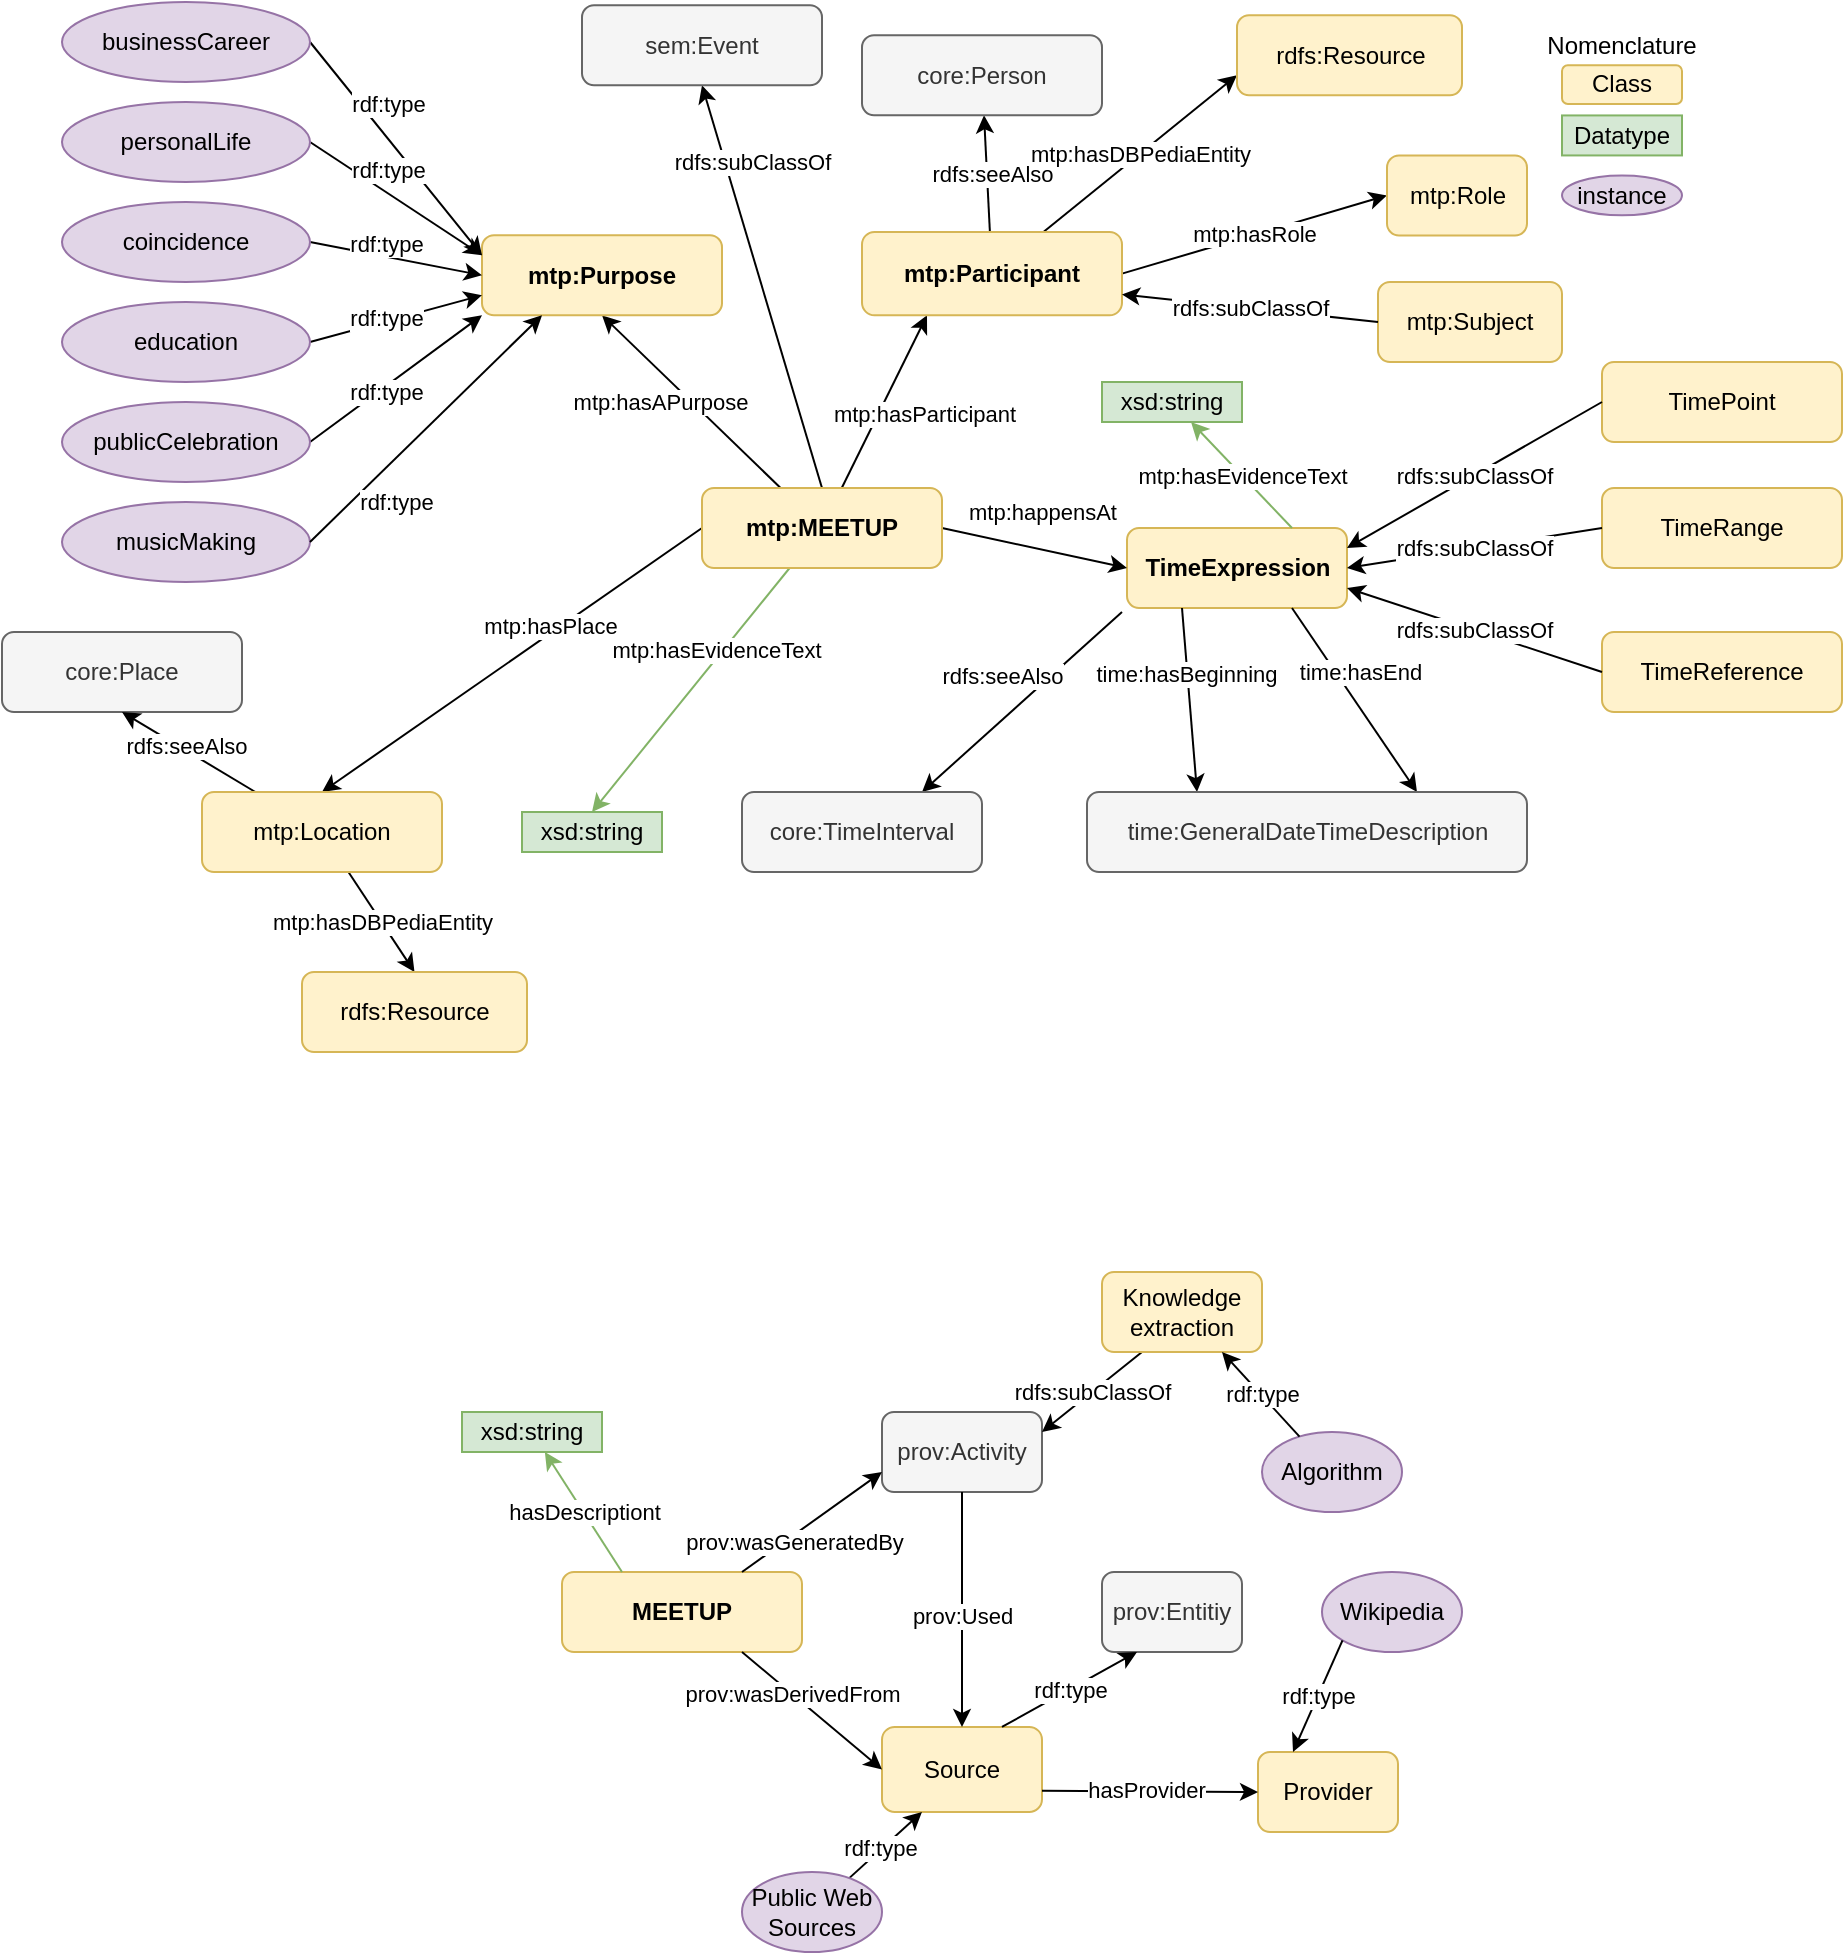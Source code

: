 <mxfile version="17.2.1" type="device" pages="3"><diagram name="V0.3" id="JeSB2Bdn0HDj4rO1LDRB"><mxGraphModel dx="1773" dy="2957" grid="1" gridSize="10" guides="1" tooltips="1" connect="1" arrows="1" fold="1" page="1" pageScale="1" pageWidth="827" pageHeight="1169" math="0" shadow="0"><root><mxCell id="0"/><mxCell id="1" parent="0"/><mxCell id="2" value="Class" style="rounded=1;whiteSpace=wrap;html=1;fillColor=#fff2cc;strokeColor=#d6b656;" parent="1" vertex="1"><mxGeometry x="660" y="-1673.36" width="60" height="19.33" as="geometry"/></mxCell><mxCell id="3" value="Datatype" style="rounded=0;whiteSpace=wrap;html=1;fillColor=#d5e8d4;strokeColor=#82b366;" parent="1" vertex="1"><mxGeometry x="660" y="-1648.28" width="60" height="20" as="geometry"/></mxCell><mxCell id="4" value="instance" style="ellipse;whiteSpace=wrap;html=1;fillColor=#e1d5e7;strokeColor=#9673a6;" parent="1" vertex="1"><mxGeometry x="660" y="-1618.28" width="60" height="19.92" as="geometry"/></mxCell><mxCell id="MVmFsnz7Kmgioz7mljLV-81" style="rounded=0;orthogonalLoop=1;jettySize=auto;html=1;entryX=0.75;entryY=0;entryDx=0;entryDy=0;" parent="1" target="MVmFsnz7Kmgioz7mljLV-80" edge="1"><mxGeometry relative="1" as="geometry"><mxPoint x="440" y="-1400" as="sourcePoint"/></mxGeometry></mxCell><mxCell id="MVmFsnz7Kmgioz7mljLV-82" value="rdfs:seeAlso" style="edgeLabel;html=1;align=center;verticalAlign=middle;resizable=0;points=[];" parent="MVmFsnz7Kmgioz7mljLV-81" vertex="1" connectable="0"><mxGeometry x="0.069" y="-1" relative="1" as="geometry"><mxPoint x="-6" y="-16" as="offset"/></mxGeometry></mxCell><mxCell id="5" value="TimeExpression" style="rounded=1;whiteSpace=wrap;html=1;fillColor=#fff2cc;strokeColor=#d6b656;fontStyle=1" parent="1" vertex="1"><mxGeometry x="442.5" y="-1442" width="110" height="40" as="geometry"/></mxCell><mxCell id="6" value="TimePoint" style="rounded=1;whiteSpace=wrap;html=1;fillColor=#fff2cc;strokeColor=#d6b656;fontStyle=0;" parent="1" vertex="1"><mxGeometry x="680" y="-1525" width="120" height="40" as="geometry"/></mxCell><mxCell id="7" value="TimeRange" style="rounded=1;whiteSpace=wrap;html=1;fillColor=#fff2cc;strokeColor=#d6b656;fontStyle=0;" parent="1" vertex="1"><mxGeometry x="680" y="-1462.0" width="120" height="40" as="geometry"/></mxCell><mxCell id="8" value="TimeReference" style="rounded=1;whiteSpace=wrap;html=1;fillColor=#fff2cc;strokeColor=#d6b656;fontStyle=0;" parent="1" vertex="1"><mxGeometry x="680" y="-1390" width="120" height="40" as="geometry"/></mxCell><mxCell id="9" value="rdfs:subClassOf" style="endArrow=classic;html=1;rounded=0;entryX=1;entryY=0.25;entryDx=0;entryDy=0;exitX=0;exitY=0.5;exitDx=0;exitDy=0;" parent="1" source="6" target="5" edge="1"><mxGeometry width="50" height="50" relative="1" as="geometry"><mxPoint x="690" y="-1490" as="sourcePoint"/><mxPoint x="554" y="-1326.21" as="targetPoint"/></mxGeometry></mxCell><mxCell id="10" value="rdfs:subClassOf" style="endArrow=classic;html=1;rounded=0;exitX=0;exitY=0.5;exitDx=0;exitDy=0;entryX=1;entryY=0.75;entryDx=0;entryDy=0;" parent="1" source="8" target="5" edge="1"><mxGeometry width="50" height="50" relative="1" as="geometry"><mxPoint x="604.13" y="-1275.43" as="sourcePoint"/><mxPoint x="526.5" y="-1426.29" as="targetPoint"/></mxGeometry></mxCell><mxCell id="11" value="rdfs:subClassOf" style="endArrow=classic;html=1;rounded=0;entryX=1;entryY=0.5;entryDx=0;entryDy=0;exitX=0;exitY=0.5;exitDx=0;exitDy=0;" parent="1" source="7" target="5" edge="1"><mxGeometry width="50" height="50" relative="1" as="geometry"><mxPoint x="476.5" y="-1358.79" as="sourcePoint"/><mxPoint x="526.5" y="-1436.29" as="targetPoint"/></mxGeometry></mxCell><mxCell id="12" value="Nomenclature" style="text;html=1;strokeColor=none;fillColor=none;align=center;verticalAlign=middle;whiteSpace=wrap;rounded=0;" parent="1" vertex="1"><mxGeometry x="660" y="-1698.36" width="60" height="30" as="geometry"/></mxCell><mxCell id="13" style="edgeStyle=none;rounded=0;orthogonalLoop=1;jettySize=auto;html=1;entryX=0.5;entryY=0;entryDx=0;entryDy=0;exitX=0;exitY=0.5;exitDx=0;exitDy=0;" parent="1" source="21" target="MVmFsnz7Kmgioz7mljLV-87" edge="1"><mxGeometry relative="1" as="geometry"/></mxCell><mxCell id="14" value="mtp:hasPlace" style="edgeLabel;html=1;align=center;verticalAlign=middle;resizable=0;points=[];" parent="13" vertex="1" connectable="0"><mxGeometry x="-0.38" y="-1" relative="1" as="geometry"><mxPoint x="-17" y="9" as="offset"/></mxGeometry></mxCell><mxCell id="15" value="mtp:hasParticipant" style="edgeStyle=none;rounded=0;orthogonalLoop=1;jettySize=auto;html=1;entryX=0.25;entryY=1;entryDx=0;entryDy=0;" parent="1" source="21" target="26" edge="1"><mxGeometry x="0.083" y="-21" relative="1" as="geometry"><mxPoint x="240" y="-1470" as="sourcePoint"/><mxPoint x="-1" as="offset"/></mxGeometry></mxCell><mxCell id="16" style="edgeStyle=none;rounded=0;orthogonalLoop=1;jettySize=auto;html=1;entryX=0.5;entryY=1;entryDx=0;entryDy=0;" parent="1" source="21" target="22" edge="1"><mxGeometry relative="1" as="geometry"/></mxCell><mxCell id="17" value="mtp:hasAPurpose" style="edgeLabel;html=1;align=center;verticalAlign=middle;resizable=0;points=[];" parent="16" vertex="1" connectable="0"><mxGeometry x="0.261" y="3" relative="1" as="geometry"><mxPoint x="-2" y="9" as="offset"/></mxGeometry></mxCell><mxCell id="18" value="mtp:happensAt" style="edgeStyle=none;rounded=0;orthogonalLoop=1;jettySize=auto;html=1;entryX=0;entryY=0.5;entryDx=0;entryDy=0;exitX=1;exitY=0.5;exitDx=0;exitDy=0;" parent="1" source="21" target="5" edge="1"><mxGeometry x="-0.003" y="18" relative="1" as="geometry"><mxPoint as="offset"/><mxPoint x="350" y="-1462" as="sourcePoint"/></mxGeometry></mxCell><mxCell id="19" style="rounded=0;orthogonalLoop=1;jettySize=auto;html=1;entryX=0.5;entryY=1;entryDx=0;entryDy=0;exitX=0.5;exitY=0;exitDx=0;exitDy=0;" parent="1" source="21" target="42" edge="1"><mxGeometry relative="1" as="geometry"/></mxCell><mxCell id="20" value="rdfs:subClassOf" style="edgeLabel;html=1;align=center;verticalAlign=middle;resizable=0;points=[];" parent="19" vertex="1" connectable="0"><mxGeometry x="0.505" relative="1" as="geometry"><mxPoint x="10" y="-12" as="offset"/></mxGeometry></mxCell><mxCell id="MVmFsnz7Kmgioz7mljLV-84" style="edgeStyle=none;rounded=0;orthogonalLoop=1;jettySize=auto;html=1;entryX=0.5;entryY=0;entryDx=0;entryDy=0;fillColor=#d5e8d4;strokeColor=#82b366;" parent="1" source="21" target="MVmFsnz7Kmgioz7mljLV-83" edge="1"><mxGeometry relative="1" as="geometry"/></mxCell><mxCell id="MVmFsnz7Kmgioz7mljLV-86" value="mtp:hasEvidenceText" style="edgeLabel;html=1;align=center;verticalAlign=middle;resizable=0;points=[];" parent="MVmFsnz7Kmgioz7mljLV-84" vertex="1" connectable="0"><mxGeometry x="-0.44" y="4" relative="1" as="geometry"><mxPoint x="-12" y="4" as="offset"/></mxGeometry></mxCell><mxCell id="21" value="mtp:MEETUP" style="rounded=1;whiteSpace=wrap;html=1;fillColor=#fff2cc;strokeColor=#d6b656;fontStyle=1" parent="1" vertex="1"><mxGeometry x="230" y="-1462" width="120" height="40" as="geometry"/></mxCell><mxCell id="22" value="mtp:Purpose" style="rounded=1;whiteSpace=wrap;html=1;fillColor=#fff2cc;strokeColor=#d6b656;fontStyle=1" parent="1" vertex="1"><mxGeometry x="120" y="-1588.36" width="120" height="40" as="geometry"/></mxCell><mxCell id="23" value="mtp:hasRole" style="edgeStyle=none;rounded=0;orthogonalLoop=1;jettySize=auto;html=1;exitX=1;exitY=0.5;exitDx=0;exitDy=0;entryX=0;entryY=0.5;entryDx=0;entryDy=0;" parent="1" source="26" target="28" edge="1"><mxGeometry relative="1" as="geometry"/></mxCell><mxCell id="24" style="rounded=0;orthogonalLoop=1;jettySize=auto;html=1;" parent="1" source="26" target="41" edge="1"><mxGeometry relative="1" as="geometry"/></mxCell><mxCell id="25" value="rdfs:seeAlso" style="edgeLabel;html=1;align=center;verticalAlign=middle;resizable=0;points=[];" parent="24" vertex="1" connectable="0"><mxGeometry x="0.32" relative="1" as="geometry"><mxPoint x="3" y="9" as="offset"/></mxGeometry></mxCell><mxCell id="MVmFsnz7Kmgioz7mljLV-92" value="mtp:hasDBPediaEntity" style="edgeStyle=none;rounded=0;orthogonalLoop=1;jettySize=auto;html=1;entryX=0;entryY=0.75;entryDx=0;entryDy=0;" parent="1" source="26" target="MVmFsnz7Kmgioz7mljLV-91" edge="1"><mxGeometry relative="1" as="geometry"/></mxCell><mxCell id="26" value="mtp:Participant" style="rounded=1;whiteSpace=wrap;html=1;fillColor=#fff2cc;strokeColor=#d6b656;fontStyle=1;" parent="1" vertex="1"><mxGeometry x="310" y="-1590" width="130" height="41.64" as="geometry"/></mxCell><mxCell id="27" value="core:Place" style="rounded=1;whiteSpace=wrap;html=1;fillColor=#f5f5f5;strokeColor=#666666;fontStyle=0;fontColor=#333333;" parent="1" vertex="1"><mxGeometry x="-120" y="-1390" width="120" height="40" as="geometry"/></mxCell><mxCell id="28" value="mtp:Role" style="rounded=1;whiteSpace=wrap;html=1;fillColor=#fff2cc;strokeColor=#d6b656;" parent="1" vertex="1"><mxGeometry x="572.5" y="-1628.28" width="70" height="40" as="geometry"/></mxCell><mxCell id="29" value="mtp:Subject" style="rounded=1;whiteSpace=wrap;html=1;fillColor=#fff2cc;strokeColor=#d6b656;fontStyle=0;" parent="1" vertex="1"><mxGeometry x="568" y="-1565.0" width="92" height="40" as="geometry"/></mxCell><mxCell id="30" value="rdfs:subClassOf" style="endArrow=classic;html=1;rounded=0;entryX=1;entryY=0.75;entryDx=0;entryDy=0;exitX=0;exitY=0.5;exitDx=0;exitDy=0;" parent="1" source="29" target="26" edge="1"><mxGeometry width="50" height="50" relative="1" as="geometry"><mxPoint x="264" y="-1533.72" as="sourcePoint"/><mxPoint x="390" y="-1548.36" as="targetPoint"/></mxGeometry></mxCell><mxCell id="31" value="" style="endArrow=classic;html=1;rounded=0;exitX=1;exitY=0.5;exitDx=0;exitDy=0;entryX=0;entryY=0.25;entryDx=0;entryDy=0;" parent="1" source="43" target="22" edge="1"><mxGeometry width="50" height="50" relative="1" as="geometry"><mxPoint y="-1651.36" as="sourcePoint"/><mxPoint x="130" y="-1545.15" as="targetPoint"/></mxGeometry></mxCell><mxCell id="32" value="rdf:type" style="edgeLabel;html=1;align=center;verticalAlign=middle;resizable=0;points=[];" parent="31" vertex="1" connectable="0"><mxGeometry x="-0.344" y="1" relative="1" as="geometry"><mxPoint x="10" y="-4" as="offset"/></mxGeometry></mxCell><mxCell id="33" value="" style="endArrow=classic;html=1;rounded=0;exitX=1;exitY=0.5;exitDx=0;exitDy=0;entryX=0;entryY=0.25;entryDx=0;entryDy=0;" parent="1" source="44" target="22" edge="1"><mxGeometry width="50" height="50" relative="1" as="geometry"><mxPoint y="-1598.36" as="sourcePoint"/><mxPoint x="150" y="-1568.36" as="targetPoint"/></mxGeometry></mxCell><mxCell id="34" value="rdf:type" style="edgeLabel;html=1;align=center;verticalAlign=middle;resizable=0;points=[];" parent="33" vertex="1" connectable="0"><mxGeometry x="-0.344" y="1" relative="1" as="geometry"><mxPoint x="10" y="-4" as="offset"/></mxGeometry></mxCell><mxCell id="35" value="" style="endArrow=classic;html=1;rounded=0;exitX=1;exitY=0.5;exitDx=0;exitDy=0;entryX=0;entryY=0.5;entryDx=0;entryDy=0;" parent="1" source="45" target="22" edge="1"><mxGeometry width="50" height="50" relative="1" as="geometry"><mxPoint y="-1548.36" as="sourcePoint"/><mxPoint x="150" y="-1570" as="targetPoint"/></mxGeometry></mxCell><mxCell id="36" value="rdf:type" style="edgeLabel;html=1;align=center;verticalAlign=middle;resizable=0;points=[];" parent="35" vertex="1" connectable="0"><mxGeometry x="-0.344" y="1" relative="1" as="geometry"><mxPoint x="10" y="-4" as="offset"/></mxGeometry></mxCell><mxCell id="37" value="" style="endArrow=classic;html=1;rounded=0;exitX=1;exitY=0.5;exitDx=0;exitDy=0;entryX=0;entryY=0.75;entryDx=0;entryDy=0;" parent="1" source="46" target="22" edge="1"><mxGeometry width="50" height="50" relative="1" as="geometry"><mxPoint y="-1498.36" as="sourcePoint"/><mxPoint x="160" y="-1478.36" as="targetPoint"/></mxGeometry></mxCell><mxCell id="38" value="rdf:type" style="edgeLabel;html=1;align=center;verticalAlign=middle;resizable=0;points=[];" parent="37" vertex="1" connectable="0"><mxGeometry x="-0.344" y="1" relative="1" as="geometry"><mxPoint x="10" y="-4" as="offset"/></mxGeometry></mxCell><mxCell id="39" value="" style="endArrow=classic;html=1;rounded=0;exitX=1;exitY=0.5;exitDx=0;exitDy=0;entryX=0;entryY=1;entryDx=0;entryDy=0;" parent="1" source="47" target="22" edge="1"><mxGeometry width="50" height="50" relative="1" as="geometry"><mxPoint y="-1448.36" as="sourcePoint"/><mxPoint x="260" y="-1468.36" as="targetPoint"/></mxGeometry></mxCell><mxCell id="40" value="rdf:type" style="edgeLabel;html=1;align=center;verticalAlign=middle;resizable=0;points=[];" parent="39" vertex="1" connectable="0"><mxGeometry x="-0.344" y="1" relative="1" as="geometry"><mxPoint x="10" y="-4" as="offset"/></mxGeometry></mxCell><mxCell id="41" value="core:Person" style="rounded=1;whiteSpace=wrap;html=1;fillColor=#f5f5f5;strokeColor=#666666;fontColor=#333333;" parent="1" vertex="1"><mxGeometry x="310" y="-1688.36" width="120" height="40" as="geometry"/></mxCell><mxCell id="42" value="sem:Event" style="rounded=1;whiteSpace=wrap;html=1;fillColor=#f5f5f5;strokeColor=#666666;fontColor=#333333;" parent="1" vertex="1"><mxGeometry x="170" y="-1703.36" width="120" height="40" as="geometry"/></mxCell><mxCell id="43" value="businessCareer" style="ellipse;whiteSpace=wrap;html=1;fillColor=#e1d5e7;strokeColor=#9673a6;" parent="1" vertex="1"><mxGeometry x="-90" y="-1705" width="124" height="40" as="geometry"/></mxCell><mxCell id="44" value="personalLife" style="ellipse;whiteSpace=wrap;html=1;fillColor=#e1d5e7;strokeColor=#9673a6;" parent="1" vertex="1"><mxGeometry x="-90" y="-1655" width="124" height="40" as="geometry"/></mxCell><mxCell id="45" value="coincidence" style="ellipse;whiteSpace=wrap;html=1;fillColor=#e1d5e7;strokeColor=#9673a6;" parent="1" vertex="1"><mxGeometry x="-90" y="-1605" width="124" height="40" as="geometry"/></mxCell><mxCell id="46" value="education" style="ellipse;whiteSpace=wrap;html=1;fillColor=#e1d5e7;strokeColor=#9673a6;" parent="1" vertex="1"><mxGeometry x="-90" y="-1555" width="124" height="40" as="geometry"/></mxCell><mxCell id="47" value="publicCelebration" style="ellipse;whiteSpace=wrap;html=1;fillColor=#e1d5e7;strokeColor=#9673a6;" parent="1" vertex="1"><mxGeometry x="-90" y="-1505" width="124" height="40" as="geometry"/></mxCell><mxCell id="48" value="musicMaking" style="ellipse;whiteSpace=wrap;html=1;fillColor=#e1d5e7;strokeColor=#9673a6;" parent="1" vertex="1"><mxGeometry x="-90" y="-1455" width="124" height="40" as="geometry"/></mxCell><mxCell id="49" value="" style="endArrow=classic;html=1;rounded=0;exitX=1;exitY=0.5;exitDx=0;exitDy=0;entryX=0.25;entryY=1;entryDx=0;entryDy=0;" parent="1" source="48" target="22" edge="1"><mxGeometry width="50" height="50" relative="1" as="geometry"><mxPoint x="-16" y="-1418.36" as="sourcePoint"/><mxPoint x="160" y="-1548.36" as="targetPoint"/></mxGeometry></mxCell><mxCell id="50" value="rdf:type" style="edgeLabel;html=1;align=center;verticalAlign=middle;resizable=0;points=[];" parent="49" vertex="1" connectable="0"><mxGeometry x="-0.344" y="1" relative="1" as="geometry"><mxPoint x="6" y="18" as="offset"/></mxGeometry></mxCell><mxCell id="51" value="mtp:hasEvidenceText" style="endArrow=classic;html=1;rounded=0;exitX=0.75;exitY=0;exitDx=0;exitDy=0;fillColor=#d5e8d4;strokeColor=#82b366;" parent="1" source="5" target="52" edge="1"><mxGeometry width="50" height="50" relative="1" as="geometry"><mxPoint x="648.5" y="-1417.14" as="sourcePoint"/><mxPoint x="425.5" y="-1333.09" as="targetPoint"/></mxGeometry></mxCell><mxCell id="52" value="xsd:string" style="rounded=0;whiteSpace=wrap;html=1;fillColor=#d5e8d4;strokeColor=#82b366;" parent="1" vertex="1"><mxGeometry x="430" y="-1515.0" width="70" height="20" as="geometry"/></mxCell><mxCell id="53" value="time:hasBeginning" style="edgeStyle=none;rounded=0;orthogonalLoop=1;jettySize=auto;html=1;exitX=0.25;exitY=1;exitDx=0;exitDy=0;entryX=0.25;entryY=0;entryDx=0;entryDy=0;" parent="1" source="5" target="55" edge="1"><mxGeometry x="-0.283" y="-1" relative="1" as="geometry"><mxPoint as="offset"/><mxPoint x="647.602" y="-1335.43" as="sourcePoint"/><mxPoint x="602.5" y="-1325.43" as="targetPoint"/></mxGeometry></mxCell><mxCell id="54" value="time:hasEnd" style="edgeStyle=none;rounded=0;orthogonalLoop=1;jettySize=auto;html=1;exitX=0.75;exitY=1;exitDx=0;exitDy=0;entryX=0.75;entryY=0;entryDx=0;entryDy=0;" parent="1" source="5" target="55" edge="1"><mxGeometry x="-0.17" y="10" relative="1" as="geometry"><mxPoint as="offset"/><mxPoint x="692.5" y="-1372.14" as="sourcePoint"/><mxPoint x="752.5" y="-1325.43" as="targetPoint"/></mxGeometry></mxCell><mxCell id="55" value="time:GeneralDateTimeDescription" style="rounded=1;whiteSpace=wrap;html=1;fillColor=#f5f5f5;strokeColor=#666666;fontColor=#333333;" parent="1" vertex="1"><mxGeometry x="422.5" y="-1310" width="220" height="40" as="geometry"/></mxCell><mxCell id="56" value="MEETUP" style="rounded=1;whiteSpace=wrap;html=1;fillColor=#fff2cc;strokeColor=#d6b656;fontStyle=1" parent="1" vertex="1"><mxGeometry x="160" y="-920" width="120" height="40" as="geometry"/></mxCell><mxCell id="57" value="prov:Activity" style="rounded=1;whiteSpace=wrap;html=1;fillColor=#f5f5f5;strokeColor=#666666;fontColor=#333333;" parent="1" vertex="1"><mxGeometry x="320" y="-1000" width="80" height="40" as="geometry"/></mxCell><mxCell id="58" value="" style="endArrow=classic;html=1;rounded=0;exitX=0.75;exitY=0;exitDx=0;exitDy=0;entryX=0;entryY=0.75;entryDx=0;entryDy=0;" parent="1" source="56" target="57" edge="1"><mxGeometry width="50" height="50" relative="1" as="geometry"><mxPoint x="292" y="-920.0" as="sourcePoint"/><mxPoint x="330" y="-750.08" as="targetPoint"/></mxGeometry></mxCell><mxCell id="59" value="prov:wasGeneratedBy" style="edgeLabel;html=1;align=center;verticalAlign=middle;resizable=0;points=[];" parent="58" vertex="1" connectable="0"><mxGeometry x="-0.113" y="-5" relative="1" as="geometry"><mxPoint x="-8" y="3" as="offset"/></mxGeometry></mxCell><mxCell id="60" value="Source" style="rounded=1;whiteSpace=wrap;html=1;fillColor=#fff2cc;strokeColor=#d6b656;" parent="1" vertex="1"><mxGeometry x="320" y="-842.54" width="80" height="42.54" as="geometry"/></mxCell><mxCell id="61" value="prov:Entitiy" style="rounded=1;whiteSpace=wrap;html=1;fillColor=#f5f5f5;fontColor=#333333;strokeColor=#666666;" parent="1" vertex="1"><mxGeometry x="430" y="-920" width="70" height="40" as="geometry"/></mxCell><mxCell id="62" value="prov:wasDerivedFrom" style="endArrow=classic;html=1;rounded=0;exitX=0.75;exitY=1;exitDx=0;exitDy=0;entryX=0;entryY=0.5;entryDx=0;entryDy=0;" parent="1" source="56" target="60" edge="1"><mxGeometry x="-0.297" width="50" height="50" relative="1" as="geometry"><mxPoint x="265" y="-880.0" as="sourcePoint"/><mxPoint x="460" y="-650.08" as="targetPoint"/><mxPoint as="offset"/></mxGeometry></mxCell><mxCell id="63" value="rdf:type" style="endArrow=classic;html=1;rounded=0;exitX=0.75;exitY=0;exitDx=0;exitDy=0;entryX=0.25;entryY=1;entryDx=0;entryDy=0;" parent="1" source="60" target="61" edge="1"><mxGeometry width="50" height="50" relative="1" as="geometry"><mxPoint x="456" y="-634.02" as="sourcePoint"/><mxPoint x="863" y="-754.02" as="targetPoint"/></mxGeometry></mxCell><mxCell id="64" value="Provider" style="rounded=1;whiteSpace=wrap;html=1;fillColor=#fff2cc;strokeColor=#d6b656;" parent="1" vertex="1"><mxGeometry x="508" y="-830.0" width="70" height="40" as="geometry"/></mxCell><mxCell id="65" value="" style="endArrow=classic;html=1;rounded=0;entryX=0;entryY=0.5;entryDx=0;entryDy=0;exitX=1;exitY=0.75;exitDx=0;exitDy=0;" parent="1" source="60" target="64" edge="1"><mxGeometry width="50" height="50" relative="1" as="geometry"><mxPoint x="438.5" y="-574.02" as="sourcePoint"/><mxPoint x="426" y="-634.02" as="targetPoint"/></mxGeometry></mxCell><mxCell id="66" value="hasProvider" style="edgeLabel;html=1;align=center;verticalAlign=middle;resizable=0;points=[];" parent="65" vertex="1" connectable="0"><mxGeometry x="0.211" y="2" relative="1" as="geometry"><mxPoint x="-14" y="1" as="offset"/></mxGeometry></mxCell><mxCell id="67" value="" style="endArrow=classic;html=1;rounded=0;exitX=0.5;exitY=1;exitDx=0;exitDy=0;entryX=0.5;entryY=0;entryDx=0;entryDy=0;" parent="1" source="57" target="60" edge="1"><mxGeometry width="50" height="50" relative="1" as="geometry"><mxPoint x="455" y="-810.08" as="sourcePoint"/><mxPoint x="440" y="-980.08" as="targetPoint"/></mxGeometry></mxCell><mxCell id="68" value="prov:Used" style="edgeLabel;html=1;align=center;verticalAlign=middle;resizable=0;points=[];" parent="67" vertex="1" connectable="0"><mxGeometry x="-0.113" y="-5" relative="1" as="geometry"><mxPoint x="5" y="10" as="offset"/></mxGeometry></mxCell><mxCell id="69" value="Wikipedia" style="ellipse;whiteSpace=wrap;html=1;fillColor=#e1d5e7;strokeColor=#9673a6;" parent="1" vertex="1"><mxGeometry x="540" y="-920" width="70" height="40" as="geometry"/></mxCell><mxCell id="70" value="rdf:type" style="endArrow=classic;html=1;rounded=0;entryX=0.25;entryY=0;entryDx=0;entryDy=0;exitX=0;exitY=1;exitDx=0;exitDy=0;" parent="1" source="69" target="64" edge="1"><mxGeometry width="50" height="50" relative="1" as="geometry"><mxPoint x="786" y="-636.65" as="sourcePoint"/><mxPoint x="497.5" y="-802.54" as="targetPoint"/></mxGeometry></mxCell><mxCell id="71" value="" style="rounded=0;orthogonalLoop=1;jettySize=auto;html=1;entryX=0.25;entryY=1;entryDx=0;entryDy=0;" parent="1" source="73" target="60" edge="1"><mxGeometry relative="1" as="geometry"><mxPoint x="293.03" y="-778.42" as="targetPoint"/></mxGeometry></mxCell><mxCell id="72" value="rdf:type" style="edgeLabel;html=1;align=center;verticalAlign=middle;resizable=0;points=[];" parent="71" vertex="1" connectable="0"><mxGeometry x="-0.118" y="1" relative="1" as="geometry"><mxPoint as="offset"/></mxGeometry></mxCell><mxCell id="73" value="Public Web Sources" style="ellipse;whiteSpace=wrap;html=1;fillColor=#e1d5e7;strokeColor=#9673a6;" parent="1" vertex="1"><mxGeometry x="250" y="-770" width="70" height="40" as="geometry"/></mxCell><mxCell id="74" value="rdfs:subClassOf" style="endArrow=classic;html=1;rounded=0;exitX=0.25;exitY=1;exitDx=0;exitDy=0;entryX=1;entryY=0.25;entryDx=0;entryDy=0;" parent="1" source="75" target="57" edge="1"><mxGeometry width="50" height="50" relative="1" as="geometry"><mxPoint x="655.548" y="-966.444" as="sourcePoint"/><mxPoint x="370" y="-991.21" as="targetPoint"/></mxGeometry></mxCell><mxCell id="75" value="Knowledge extraction" style="rounded=1;whiteSpace=wrap;html=1;fillColor=#fff2cc;strokeColor=#d6b656;" parent="1" vertex="1"><mxGeometry x="430" y="-1070" width="80" height="40" as="geometry"/></mxCell><mxCell id="76" value="Algorithm" style="ellipse;whiteSpace=wrap;html=1;fillColor=#e1d5e7;strokeColor=#9673a6;" parent="1" vertex="1"><mxGeometry x="510" y="-990" width="70" height="40" as="geometry"/></mxCell><mxCell id="77" value="rdf:type" style="endArrow=classic;html=1;rounded=0;entryX=0.75;entryY=1;entryDx=0;entryDy=0;" parent="1" source="76" target="75" edge="1"><mxGeometry width="50" height="50" relative="1" as="geometry"><mxPoint x="704" y="-941.29" as="sourcePoint"/><mxPoint x="668" y="-1011.29" as="targetPoint"/></mxGeometry></mxCell><mxCell id="78" value="hasDescriptiont" style="endArrow=classic;html=1;rounded=0;fillColor=#d5e8d4;strokeColor=#82b366;" parent="1" target="79" edge="1"><mxGeometry width="50" height="50" relative="1" as="geometry"><mxPoint x="190" y="-920" as="sourcePoint"/><mxPoint x="30.5" y="-836.09" as="targetPoint"/></mxGeometry></mxCell><mxCell id="79" value="xsd:string" style="rounded=0;whiteSpace=wrap;html=1;fillColor=#d5e8d4;strokeColor=#82b366;" parent="1" vertex="1"><mxGeometry x="110" y="-1000.0" width="70" height="20" as="geometry"/></mxCell><mxCell id="MVmFsnz7Kmgioz7mljLV-80" value="core:TimeInterval" style="rounded=1;whiteSpace=wrap;html=1;fillColor=#f5f5f5;strokeColor=#666666;fontStyle=0;fontColor=#333333;" parent="1" vertex="1"><mxGeometry x="250" y="-1310" width="120" height="40" as="geometry"/></mxCell><mxCell id="MVmFsnz7Kmgioz7mljLV-83" value="xsd:string" style="rounded=0;whiteSpace=wrap;html=1;fillColor=#d5e8d4;strokeColor=#82b366;" parent="1" vertex="1"><mxGeometry x="140" y="-1300.0" width="70" height="20" as="geometry"/></mxCell><mxCell id="MVmFsnz7Kmgioz7mljLV-88" style="edgeStyle=none;rounded=0;orthogonalLoop=1;jettySize=auto;html=1;entryX=0.5;entryY=1;entryDx=0;entryDy=0;" parent="1" source="MVmFsnz7Kmgioz7mljLV-87" target="27" edge="1"><mxGeometry relative="1" as="geometry"/></mxCell><mxCell id="MVmFsnz7Kmgioz7mljLV-89" value="rdfs:seeAlso" style="edgeLabel;html=1;align=center;verticalAlign=middle;resizable=0;points=[];" parent="MVmFsnz7Kmgioz7mljLV-88" vertex="1" connectable="0"><mxGeometry x="0.075" y="-2" relative="1" as="geometry"><mxPoint as="offset"/></mxGeometry></mxCell><mxCell id="MVmFsnz7Kmgioz7mljLV-94" value="mtp:hasDBPediaEntity" style="edgeStyle=none;rounded=0;orthogonalLoop=1;jettySize=auto;html=1;entryX=0.5;entryY=0;entryDx=0;entryDy=0;" parent="1" source="MVmFsnz7Kmgioz7mljLV-87" target="MVmFsnz7Kmgioz7mljLV-93" edge="1"><mxGeometry relative="1" as="geometry"/></mxCell><mxCell id="MVmFsnz7Kmgioz7mljLV-87" value="mtp:Location" style="rounded=1;whiteSpace=wrap;html=1;fillColor=#fff2cc;strokeColor=#d6b656;fontStyle=0;" parent="1" vertex="1"><mxGeometry x="-20" y="-1310" width="120" height="40" as="geometry"/></mxCell><mxCell id="MVmFsnz7Kmgioz7mljLV-91" value="rdfs:Resource" style="rounded=1;whiteSpace=wrap;html=1;fillColor=#fff2cc;strokeColor=#d6b656;" parent="1" vertex="1"><mxGeometry x="497.5" y="-1698.36" width="112.5" height="40" as="geometry"/></mxCell><mxCell id="MVmFsnz7Kmgioz7mljLV-93" value="rdfs:Resource" style="rounded=1;whiteSpace=wrap;html=1;fillColor=#fff2cc;strokeColor=#d6b656;" parent="1" vertex="1"><mxGeometry x="30" y="-1220" width="112.5" height="40" as="geometry"/></mxCell></root></mxGraphModel></diagram><diagram id="B7OwBiDEI0RdmmSPW9A5" name="V0.2"><mxGraphModel dx="1773" dy="2957" grid="1" gridSize="10" guides="1" tooltips="1" connect="1" arrows="1" fold="1" page="1" pageScale="1" pageWidth="827" pageHeight="1169" math="0" shadow="0"><root><mxCell id="0"/><mxCell id="1" parent="0"/><mxCell id="vMmlDPwGfWtCriHzXiIe-1" value="Class" style="rounded=1;whiteSpace=wrap;html=1;fillColor=#fff2cc;strokeColor=#d6b656;" parent="1" vertex="1"><mxGeometry x="660" y="-1673.36" width="60" height="19.33" as="geometry"/></mxCell><mxCell id="vMmlDPwGfWtCriHzXiIe-2" value="Datatype" style="rounded=0;whiteSpace=wrap;html=1;fillColor=#d5e8d4;strokeColor=#82b366;" parent="1" vertex="1"><mxGeometry x="660" y="-1648.28" width="60" height="20" as="geometry"/></mxCell><mxCell id="vMmlDPwGfWtCriHzXiIe-3" value="instance" style="ellipse;whiteSpace=wrap;html=1;fillColor=#e1d5e7;strokeColor=#9673a6;" parent="1" vertex="1"><mxGeometry x="660" y="-1618.28" width="60" height="19.92" as="geometry"/></mxCell><mxCell id="vMmlDPwGfWtCriHzXiIe-4" value="TimeExpression" style="rounded=1;whiteSpace=wrap;html=1;fillColor=#fff2cc;strokeColor=#d6b656;fontStyle=1" parent="1" vertex="1"><mxGeometry x="430" y="-1442" width="110" height="40" as="geometry"/></mxCell><mxCell id="vMmlDPwGfWtCriHzXiIe-5" value="TimePoint" style="ellipse;whiteSpace=wrap;html=1;fillColor=#e1d5e7;strokeColor=#9673a6;" parent="1" vertex="1"><mxGeometry x="630" y="-1488.64" width="120" height="40" as="geometry"/></mxCell><mxCell id="vMmlDPwGfWtCriHzXiIe-6" value="TimeRange" style="ellipse;whiteSpace=wrap;html=1;fillColor=#e1d5e7;strokeColor=#9673a6;" parent="1" vertex="1"><mxGeometry x="630" y="-1442.0" width="120" height="40" as="geometry"/></mxCell><mxCell id="vMmlDPwGfWtCriHzXiIe-7" value="TimeReference" style="ellipse;whiteSpace=wrap;html=1;fillColor=#e1d5e7;strokeColor=#9673a6;" parent="1" vertex="1"><mxGeometry x="630" y="-1395.35" width="120" height="40" as="geometry"/></mxCell><mxCell id="vMmlDPwGfWtCriHzXiIe-8" value="rdf:type" style="endArrow=classic;html=1;rounded=0;entryX=1;entryY=0.25;entryDx=0;entryDy=0;exitX=0;exitY=0.5;exitDx=0;exitDy=0;" parent="1" source="vMmlDPwGfWtCriHzXiIe-5" target="vMmlDPwGfWtCriHzXiIe-4" edge="1"><mxGeometry width="50" height="50" relative="1" as="geometry"><mxPoint x="474" y="-1400.79" as="sourcePoint"/><mxPoint x="541.5" y="-1326.21" as="targetPoint"/></mxGeometry></mxCell><mxCell id="vMmlDPwGfWtCriHzXiIe-9" value="rdf:type" style="endArrow=classic;html=1;rounded=0;exitX=0;exitY=0.5;exitDx=0;exitDy=0;entryX=1;entryY=0.75;entryDx=0;entryDy=0;" parent="1" source="vMmlDPwGfWtCriHzXiIe-7" target="vMmlDPwGfWtCriHzXiIe-4" edge="1"><mxGeometry width="50" height="50" relative="1" as="geometry"><mxPoint x="591.63" y="-1275.43" as="sourcePoint"/><mxPoint x="514" y="-1426.29" as="targetPoint"/></mxGeometry></mxCell><mxCell id="vMmlDPwGfWtCriHzXiIe-10" value="rdf:type" style="endArrow=classic;html=1;rounded=0;entryX=1;entryY=0.5;entryDx=0;entryDy=0;exitX=0;exitY=0.5;exitDx=0;exitDy=0;" parent="1" source="vMmlDPwGfWtCriHzXiIe-6" target="vMmlDPwGfWtCriHzXiIe-4" edge="1"><mxGeometry width="50" height="50" relative="1" as="geometry"><mxPoint x="464" y="-1358.79" as="sourcePoint"/><mxPoint x="514" y="-1436.29" as="targetPoint"/></mxGeometry></mxCell><mxCell id="vMmlDPwGfWtCriHzXiIe-11" value="Nomenclature" style="text;html=1;strokeColor=none;fillColor=none;align=center;verticalAlign=middle;whiteSpace=wrap;rounded=0;" parent="1" vertex="1"><mxGeometry x="660" y="-1698.36" width="60" height="30" as="geometry"/></mxCell><mxCell id="vMmlDPwGfWtCriHzXiIe-12" style="edgeStyle=none;rounded=0;orthogonalLoop=1;jettySize=auto;html=1;entryX=0.75;entryY=0;entryDx=0;entryDy=0;exitX=0;exitY=0.75;exitDx=0;exitDy=0;" parent="1" source="vMmlDPwGfWtCriHzXiIe-18" target="vMmlDPwGfWtCriHzXiIe-22" edge="1"><mxGeometry relative="1" as="geometry"/></mxCell><mxCell id="vMmlDPwGfWtCriHzXiIe-60" value="hasPlace" style="edgeLabel;html=1;align=center;verticalAlign=middle;resizable=0;points=[];" parent="vMmlDPwGfWtCriHzXiIe-12" vertex="1" connectable="0"><mxGeometry x="-0.38" y="-1" relative="1" as="geometry"><mxPoint as="offset"/></mxGeometry></mxCell><mxCell id="vMmlDPwGfWtCriHzXiIe-14" value="hasParticipant" style="edgeStyle=none;rounded=0;orthogonalLoop=1;jettySize=auto;html=1;entryX=0.25;entryY=1;entryDx=0;entryDy=0;" parent="1" source="vMmlDPwGfWtCriHzXiIe-18" target="vMmlDPwGfWtCriHzXiIe-21" edge="1"><mxGeometry x="-0.006" y="-12" relative="1" as="geometry"><mxPoint x="240" y="-1470" as="sourcePoint"/><mxPoint as="offset"/></mxGeometry></mxCell><mxCell id="vMmlDPwGfWtCriHzXiIe-15" style="edgeStyle=none;rounded=0;orthogonalLoop=1;jettySize=auto;html=1;entryX=0.5;entryY=1;entryDx=0;entryDy=0;" parent="1" source="vMmlDPwGfWtCriHzXiIe-18" target="vMmlDPwGfWtCriHzXiIe-19" edge="1"><mxGeometry relative="1" as="geometry"/></mxCell><mxCell id="vMmlDPwGfWtCriHzXiIe-16" value="hasAPurpose" style="edgeLabel;html=1;align=center;verticalAlign=middle;resizable=0;points=[];" parent="vMmlDPwGfWtCriHzXiIe-15" vertex="1" connectable="0"><mxGeometry x="0.261" y="3" relative="1" as="geometry"><mxPoint x="-2" y="9" as="offset"/></mxGeometry></mxCell><mxCell id="vMmlDPwGfWtCriHzXiIe-17" value="happensAt" style="edgeStyle=none;rounded=0;orthogonalLoop=1;jettySize=auto;html=1;entryX=0;entryY=0.5;entryDx=0;entryDy=0;exitX=1;exitY=0.5;exitDx=0;exitDy=0;" parent="1" source="vMmlDPwGfWtCriHzXiIe-18" target="vMmlDPwGfWtCriHzXiIe-4" edge="1"><mxGeometry x="-0.209" y="4" relative="1" as="geometry"><mxPoint x="1" as="offset"/><mxPoint x="350" y="-1462" as="sourcePoint"/></mxGeometry></mxCell><mxCell id="vMmlDPwGfWtCriHzXiIe-45" style="rounded=0;orthogonalLoop=1;jettySize=auto;html=1;entryX=0.5;entryY=1;entryDx=0;entryDy=0;exitX=0.5;exitY=0;exitDx=0;exitDy=0;" parent="1" source="vMmlDPwGfWtCriHzXiIe-19" target="vMmlDPwGfWtCriHzXiIe-44" edge="1"><mxGeometry relative="1" as="geometry"/></mxCell><mxCell id="vMmlDPwGfWtCriHzXiIe-46" value="rdfs:subClassOf" style="edgeLabel;html=1;align=center;verticalAlign=middle;resizable=0;points=[];" parent="vMmlDPwGfWtCriHzXiIe-45" vertex="1" connectable="0"><mxGeometry x="0.505" relative="1" as="geometry"><mxPoint y="15" as="offset"/></mxGeometry></mxCell><mxCell id="vMmlDPwGfWtCriHzXiIe-18" value="MEETUP" style="rounded=1;whiteSpace=wrap;html=1;fillColor=#fff2cc;strokeColor=#d6b656;fontStyle=1" parent="1" vertex="1"><mxGeometry x="230" y="-1462" width="120" height="40" as="geometry"/></mxCell><mxCell id="vMmlDPwGfWtCriHzXiIe-19" value="Purpose" style="rounded=1;whiteSpace=wrap;html=1;fillColor=#fff2cc;strokeColor=#d6b656;fontStyle=1" parent="1" vertex="1"><mxGeometry x="150" y="-1588.36" width="120" height="40" as="geometry"/></mxCell><mxCell id="vMmlDPwGfWtCriHzXiIe-20" value="hasRole" style="edgeStyle=none;rounded=0;orthogonalLoop=1;jettySize=auto;html=1;exitX=1;exitY=0.5;exitDx=0;exitDy=0;entryX=0;entryY=0.5;entryDx=0;entryDy=0;" parent="1" source="vMmlDPwGfWtCriHzXiIe-21" target="vMmlDPwGfWtCriHzXiIe-23" edge="1"><mxGeometry relative="1" as="geometry"/></mxCell><mxCell id="vMmlDPwGfWtCriHzXiIe-42" style="rounded=0;orthogonalLoop=1;jettySize=auto;html=1;" parent="1" source="vMmlDPwGfWtCriHzXiIe-21" target="vMmlDPwGfWtCriHzXiIe-41" edge="1"><mxGeometry relative="1" as="geometry"/></mxCell><mxCell id="vMmlDPwGfWtCriHzXiIe-43" value="rdfs:subClassOf" style="edgeLabel;html=1;align=center;verticalAlign=middle;resizable=0;points=[];" parent="vMmlDPwGfWtCriHzXiIe-42" vertex="1" connectable="0"><mxGeometry x="0.32" relative="1" as="geometry"><mxPoint x="3" y="9" as="offset"/></mxGeometry></mxCell><mxCell id="vMmlDPwGfWtCriHzXiIe-21" value="Participant" style="rounded=1;whiteSpace=wrap;html=1;fillColor=#fff2cc;strokeColor=#d6b656;fontStyle=1;" parent="1" vertex="1"><mxGeometry x="310" y="-1588.36" width="120" height="40" as="geometry"/></mxCell><mxCell id="vMmlDPwGfWtCriHzXiIe-22" value="Place" style="rounded=1;whiteSpace=wrap;html=1;fillColor=#fff2cc;strokeColor=#d6b656;fontStyle=1" parent="1" vertex="1"><mxGeometry x="70" y="-1372" width="120" height="40" as="geometry"/></mxCell><mxCell id="vMmlDPwGfWtCriHzXiIe-23" value="Role" style="rounded=1;whiteSpace=wrap;html=1;fillColor=#fff2cc;strokeColor=#d6b656;" parent="1" vertex="1"><mxGeometry x="510" y="-1638.36" width="70" height="40" as="geometry"/></mxCell><mxCell id="vMmlDPwGfWtCriHzXiIe-24" value="Subject" style="ellipse;whiteSpace=wrap;html=1;fillColor=#e1d5e7;strokeColor=#9673a6;" parent="1" vertex="1"><mxGeometry x="508" y="-1558.36" width="92" height="40" as="geometry"/></mxCell><mxCell id="vMmlDPwGfWtCriHzXiIe-25" value="rdf:type" style="endArrow=classic;html=1;rounded=0;entryX=1;entryY=0.75;entryDx=0;entryDy=0;exitX=0;exitY=0.5;exitDx=0;exitDy=0;" parent="1" source="vMmlDPwGfWtCriHzXiIe-24" target="vMmlDPwGfWtCriHzXiIe-21" edge="1"><mxGeometry width="50" height="50" relative="1" as="geometry"><mxPoint x="264" y="-1533.72" as="sourcePoint"/><mxPoint x="390" y="-1548.36" as="targetPoint"/></mxGeometry></mxCell><mxCell id="vMmlDPwGfWtCriHzXiIe-27" value="" style="endArrow=classic;html=1;rounded=0;exitX=1;exitY=0.5;exitDx=0;exitDy=0;entryX=0;entryY=0.25;entryDx=0;entryDy=0;" parent="1" source="vMmlDPwGfWtCriHzXiIe-47" target="vMmlDPwGfWtCriHzXiIe-19" edge="1"><mxGeometry width="50" height="50" relative="1" as="geometry"><mxPoint y="-1651.36" as="sourcePoint"/><mxPoint x="130" y="-1545.15" as="targetPoint"/></mxGeometry></mxCell><mxCell id="vMmlDPwGfWtCriHzXiIe-28" value="rdf:type" style="edgeLabel;html=1;align=center;verticalAlign=middle;resizable=0;points=[];" parent="vMmlDPwGfWtCriHzXiIe-27" vertex="1" connectable="0"><mxGeometry x="-0.344" y="1" relative="1" as="geometry"><mxPoint x="10" y="-4" as="offset"/></mxGeometry></mxCell><mxCell id="vMmlDPwGfWtCriHzXiIe-30" value="" style="endArrow=classic;html=1;rounded=0;exitX=1;exitY=0.5;exitDx=0;exitDy=0;" parent="1" source="vMmlDPwGfWtCriHzXiIe-48" edge="1"><mxGeometry width="50" height="50" relative="1" as="geometry"><mxPoint y="-1598.36" as="sourcePoint"/><mxPoint x="150" y="-1568.36" as="targetPoint"/></mxGeometry></mxCell><mxCell id="vMmlDPwGfWtCriHzXiIe-31" value="rdf:type" style="edgeLabel;html=1;align=center;verticalAlign=middle;resizable=0;points=[];" parent="vMmlDPwGfWtCriHzXiIe-30" vertex="1" connectable="0"><mxGeometry x="-0.344" y="1" relative="1" as="geometry"><mxPoint x="10" y="-4" as="offset"/></mxGeometry></mxCell><mxCell id="vMmlDPwGfWtCriHzXiIe-33" value="" style="endArrow=classic;html=1;rounded=0;exitX=1;exitY=0.5;exitDx=0;exitDy=0;" parent="1" source="vMmlDPwGfWtCriHzXiIe-49" edge="1"><mxGeometry width="50" height="50" relative="1" as="geometry"><mxPoint y="-1548.36" as="sourcePoint"/><mxPoint x="150" y="-1568.36" as="targetPoint"/></mxGeometry></mxCell><mxCell id="vMmlDPwGfWtCriHzXiIe-34" value="rdf:type" style="edgeLabel;html=1;align=center;verticalAlign=middle;resizable=0;points=[];" parent="vMmlDPwGfWtCriHzXiIe-33" vertex="1" connectable="0"><mxGeometry x="-0.344" y="1" relative="1" as="geometry"><mxPoint x="10" y="-4" as="offset"/></mxGeometry></mxCell><mxCell id="vMmlDPwGfWtCriHzXiIe-36" value="" style="endArrow=classic;html=1;rounded=0;exitX=1;exitY=0.5;exitDx=0;exitDy=0;entryX=0;entryY=0.75;entryDx=0;entryDy=0;" parent="1" source="vMmlDPwGfWtCriHzXiIe-50" target="vMmlDPwGfWtCriHzXiIe-19" edge="1"><mxGeometry width="50" height="50" relative="1" as="geometry"><mxPoint y="-1498.36" as="sourcePoint"/><mxPoint x="160" y="-1478.36" as="targetPoint"/></mxGeometry></mxCell><mxCell id="vMmlDPwGfWtCriHzXiIe-37" value="rdf:type" style="edgeLabel;html=1;align=center;verticalAlign=middle;resizable=0;points=[];" parent="vMmlDPwGfWtCriHzXiIe-36" vertex="1" connectable="0"><mxGeometry x="-0.344" y="1" relative="1" as="geometry"><mxPoint x="10" y="-4" as="offset"/></mxGeometry></mxCell><mxCell id="vMmlDPwGfWtCriHzXiIe-39" value="" style="endArrow=classic;html=1;rounded=0;exitX=1;exitY=0.5;exitDx=0;exitDy=0;entryX=0;entryY=1;entryDx=0;entryDy=0;" parent="1" source="vMmlDPwGfWtCriHzXiIe-51" target="vMmlDPwGfWtCriHzXiIe-19" edge="1"><mxGeometry width="50" height="50" relative="1" as="geometry"><mxPoint y="-1448.36" as="sourcePoint"/><mxPoint x="260" y="-1468.36" as="targetPoint"/></mxGeometry></mxCell><mxCell id="vMmlDPwGfWtCriHzXiIe-40" value="rdf:type" style="edgeLabel;html=1;align=center;verticalAlign=middle;resizable=0;points=[];" parent="vMmlDPwGfWtCriHzXiIe-39" vertex="1" connectable="0"><mxGeometry x="-0.344" y="1" relative="1" as="geometry"><mxPoint x="10" y="-4" as="offset"/></mxGeometry></mxCell><mxCell id="vMmlDPwGfWtCriHzXiIe-41" value="sem:Actor" style="rounded=1;whiteSpace=wrap;html=1;fillColor=#f5f5f5;strokeColor=#666666;fontColor=#333333;" parent="1" vertex="1"><mxGeometry x="310" y="-1688.36" width="120" height="40" as="geometry"/></mxCell><mxCell id="vMmlDPwGfWtCriHzXiIe-44" value="sem:Event" style="rounded=1;whiteSpace=wrap;html=1;fillColor=#f5f5f5;strokeColor=#666666;fontColor=#333333;" parent="1" vertex="1"><mxGeometry x="150" y="-1688.36" width="120" height="40" as="geometry"/></mxCell><mxCell id="vMmlDPwGfWtCriHzXiIe-47" value="BusinessCareer" style="ellipse;whiteSpace=wrap;html=1;fillColor=#e1d5e7;strokeColor=#9673a6;" parent="1" vertex="1"><mxGeometry x="-90" y="-1705" width="124" height="40" as="geometry"/></mxCell><mxCell id="vMmlDPwGfWtCriHzXiIe-48" value="PersonalLife" style="ellipse;whiteSpace=wrap;html=1;fillColor=#e1d5e7;strokeColor=#9673a6;" parent="1" vertex="1"><mxGeometry x="-90" y="-1655" width="124" height="40" as="geometry"/></mxCell><mxCell id="vMmlDPwGfWtCriHzXiIe-49" value="Coincidence" style="ellipse;whiteSpace=wrap;html=1;fillColor=#e1d5e7;strokeColor=#9673a6;" parent="1" vertex="1"><mxGeometry x="-90" y="-1605" width="124" height="40" as="geometry"/></mxCell><mxCell id="vMmlDPwGfWtCriHzXiIe-50" value="Education" style="ellipse;whiteSpace=wrap;html=1;fillColor=#e1d5e7;strokeColor=#9673a6;" parent="1" vertex="1"><mxGeometry x="-90" y="-1555" width="124" height="40" as="geometry"/></mxCell><mxCell id="vMmlDPwGfWtCriHzXiIe-51" value="PublicCelebration" style="ellipse;whiteSpace=wrap;html=1;fillColor=#e1d5e7;strokeColor=#9673a6;" parent="1" vertex="1"><mxGeometry x="-90" y="-1505" width="124" height="40" as="geometry"/></mxCell><mxCell id="vMmlDPwGfWtCriHzXiIe-52" value="MusicMaking" style="ellipse;whiteSpace=wrap;html=1;fillColor=#e1d5e7;strokeColor=#9673a6;" parent="1" vertex="1"><mxGeometry x="-90" y="-1455" width="124" height="40" as="geometry"/></mxCell><mxCell id="vMmlDPwGfWtCriHzXiIe-53" value="" style="endArrow=classic;html=1;rounded=0;exitX=1;exitY=0.5;exitDx=0;exitDy=0;" parent="1" source="vMmlDPwGfWtCriHzXiIe-52" edge="1"><mxGeometry width="50" height="50" relative="1" as="geometry"><mxPoint x="-16" y="-1418.36" as="sourcePoint"/><mxPoint x="160" y="-1548.36" as="targetPoint"/></mxGeometry></mxCell><mxCell id="vMmlDPwGfWtCriHzXiIe-54" value="rdf:type" style="edgeLabel;html=1;align=center;verticalAlign=middle;resizable=0;points=[];" parent="vMmlDPwGfWtCriHzXiIe-53" vertex="1" connectable="0"><mxGeometry x="-0.344" y="1" relative="1" as="geometry"><mxPoint x="6" y="18" as="offset"/></mxGeometry></mxCell><mxCell id="vMmlDPwGfWtCriHzXiIe-55" value="hasTimeReference" style="endArrow=classic;html=1;rounded=0;exitX=0.75;exitY=0;exitDx=0;exitDy=0;fillColor=#d5e8d4;strokeColor=#82b366;" parent="1" source="vMmlDPwGfWtCriHzXiIe-4" target="vMmlDPwGfWtCriHzXiIe-56" edge="1"><mxGeometry width="50" height="50" relative="1" as="geometry"><mxPoint x="636" y="-1417.14" as="sourcePoint"/><mxPoint x="413" y="-1333.09" as="targetPoint"/></mxGeometry></mxCell><mxCell id="vMmlDPwGfWtCriHzXiIe-56" value="xsd:string" style="rounded=0;whiteSpace=wrap;html=1;fillColor=#d5e8d4;strokeColor=#82b366;" parent="1" vertex="1"><mxGeometry x="435" y="-1505.0" width="70" height="20" as="geometry"/></mxCell><mxCell id="vMmlDPwGfWtCriHzXiIe-57" value="time:hasBeginning" style="edgeStyle=none;rounded=0;orthogonalLoop=1;jettySize=auto;html=1;exitX=0.25;exitY=1;exitDx=0;exitDy=0;entryX=0.25;entryY=0;entryDx=0;entryDy=0;" parent="1" source="vMmlDPwGfWtCriHzXiIe-4" target="vMmlDPwGfWtCriHzXiIe-59" edge="1"><mxGeometry x="-0.283" y="-1" relative="1" as="geometry"><mxPoint as="offset"/><mxPoint x="635.102" y="-1335.43" as="sourcePoint"/><mxPoint x="590" y="-1325.43" as="targetPoint"/></mxGeometry></mxCell><mxCell id="vMmlDPwGfWtCriHzXiIe-58" value="time:hasEnd" style="edgeStyle=none;rounded=0;orthogonalLoop=1;jettySize=auto;html=1;exitX=0.75;exitY=1;exitDx=0;exitDy=0;entryX=0.75;entryY=0;entryDx=0;entryDy=0;" parent="1" source="vMmlDPwGfWtCriHzXiIe-4" target="vMmlDPwGfWtCriHzXiIe-59" edge="1"><mxGeometry x="-0.17" y="10" relative="1" as="geometry"><mxPoint as="offset"/><mxPoint x="680" y="-1372.14" as="sourcePoint"/><mxPoint x="740" y="-1325.43" as="targetPoint"/></mxGeometry></mxCell><mxCell id="vMmlDPwGfWtCriHzXiIe-59" value="time:GeneralDateTimeDescription" style="rounded=1;whiteSpace=wrap;html=1;fillColor=#f5f5f5;strokeColor=#666666;fontColor=#333333;" parent="1" vertex="1"><mxGeometry x="380" y="-1342" width="220" height="40" as="geometry"/></mxCell><mxCell id="aJ5Vwr4G4SHikSLZlu1l-1" value="MEETUP" style="rounded=1;whiteSpace=wrap;html=1;fillColor=#fff2cc;strokeColor=#d6b656;fontStyle=1" parent="1" vertex="1"><mxGeometry x="160" y="-920" width="120" height="40" as="geometry"/></mxCell><mxCell id="aJ5Vwr4G4SHikSLZlu1l-2" value="prov:Activity" style="rounded=1;whiteSpace=wrap;html=1;fillColor=#f5f5f5;strokeColor=#666666;fontColor=#333333;" parent="1" vertex="1"><mxGeometry x="320" y="-1000" width="80" height="40" as="geometry"/></mxCell><mxCell id="aJ5Vwr4G4SHikSLZlu1l-3" value="" style="endArrow=classic;html=1;rounded=0;exitX=0.75;exitY=0;exitDx=0;exitDy=0;entryX=0;entryY=0.75;entryDx=0;entryDy=0;" parent="1" source="aJ5Vwr4G4SHikSLZlu1l-1" target="aJ5Vwr4G4SHikSLZlu1l-2" edge="1"><mxGeometry width="50" height="50" relative="1" as="geometry"><mxPoint x="292" y="-920.0" as="sourcePoint"/><mxPoint x="330" y="-750.08" as="targetPoint"/></mxGeometry></mxCell><mxCell id="aJ5Vwr4G4SHikSLZlu1l-4" value="prov:wasGeneratedBy" style="edgeLabel;html=1;align=center;verticalAlign=middle;resizable=0;points=[];" parent="aJ5Vwr4G4SHikSLZlu1l-3" vertex="1" connectable="0"><mxGeometry x="-0.113" y="-5" relative="1" as="geometry"><mxPoint x="-8" y="3" as="offset"/></mxGeometry></mxCell><mxCell id="aJ5Vwr4G4SHikSLZlu1l-5" value="Source" style="rounded=1;whiteSpace=wrap;html=1;fillColor=#fff2cc;strokeColor=#d6b656;" parent="1" vertex="1"><mxGeometry x="320" y="-842.54" width="80" height="42.54" as="geometry"/></mxCell><mxCell id="aJ5Vwr4G4SHikSLZlu1l-6" value="prov:Entitiy" style="rounded=1;whiteSpace=wrap;html=1;fillColor=#f5f5f5;fontColor=#333333;strokeColor=#666666;" parent="1" vertex="1"><mxGeometry x="430" y="-920" width="70" height="40" as="geometry"/></mxCell><mxCell id="aJ5Vwr4G4SHikSLZlu1l-7" value="prov:wasDerivedFrom" style="endArrow=classic;html=1;rounded=0;exitX=0.75;exitY=1;exitDx=0;exitDy=0;entryX=0;entryY=0.5;entryDx=0;entryDy=0;" parent="1" source="aJ5Vwr4G4SHikSLZlu1l-1" target="aJ5Vwr4G4SHikSLZlu1l-5" edge="1"><mxGeometry x="-0.297" width="50" height="50" relative="1" as="geometry"><mxPoint x="265" y="-880.0" as="sourcePoint"/><mxPoint x="460" y="-650.08" as="targetPoint"/><mxPoint as="offset"/></mxGeometry></mxCell><mxCell id="aJ5Vwr4G4SHikSLZlu1l-8" value="rdf:type" style="endArrow=classic;html=1;rounded=0;exitX=0.75;exitY=0;exitDx=0;exitDy=0;entryX=0.25;entryY=1;entryDx=0;entryDy=0;" parent="1" source="aJ5Vwr4G4SHikSLZlu1l-5" target="aJ5Vwr4G4SHikSLZlu1l-6" edge="1"><mxGeometry width="50" height="50" relative="1" as="geometry"><mxPoint x="456" y="-634.02" as="sourcePoint"/><mxPoint x="863" y="-754.02" as="targetPoint"/></mxGeometry></mxCell><mxCell id="aJ5Vwr4G4SHikSLZlu1l-9" value="Provider" style="rounded=1;whiteSpace=wrap;html=1;fillColor=#fff2cc;strokeColor=#d6b656;" parent="1" vertex="1"><mxGeometry x="508" y="-830.0" width="70" height="40" as="geometry"/></mxCell><mxCell id="aJ5Vwr4G4SHikSLZlu1l-10" value="" style="endArrow=classic;html=1;rounded=0;entryX=0;entryY=0.5;entryDx=0;entryDy=0;exitX=1;exitY=0.75;exitDx=0;exitDy=0;" parent="1" source="aJ5Vwr4G4SHikSLZlu1l-5" target="aJ5Vwr4G4SHikSLZlu1l-9" edge="1"><mxGeometry width="50" height="50" relative="1" as="geometry"><mxPoint x="438.5" y="-574.02" as="sourcePoint"/><mxPoint x="426" y="-634.02" as="targetPoint"/></mxGeometry></mxCell><mxCell id="aJ5Vwr4G4SHikSLZlu1l-11" value="hasProvider" style="edgeLabel;html=1;align=center;verticalAlign=middle;resizable=0;points=[];" parent="aJ5Vwr4G4SHikSLZlu1l-10" vertex="1" connectable="0"><mxGeometry x="0.211" y="2" relative="1" as="geometry"><mxPoint x="-14" y="1" as="offset"/></mxGeometry></mxCell><mxCell id="aJ5Vwr4G4SHikSLZlu1l-12" value="" style="endArrow=classic;html=1;rounded=0;exitX=0.5;exitY=1;exitDx=0;exitDy=0;entryX=0.5;entryY=0;entryDx=0;entryDy=0;" parent="1" source="aJ5Vwr4G4SHikSLZlu1l-2" target="aJ5Vwr4G4SHikSLZlu1l-5" edge="1"><mxGeometry width="50" height="50" relative="1" as="geometry"><mxPoint x="455" y="-810.08" as="sourcePoint"/><mxPoint x="440" y="-980.08" as="targetPoint"/></mxGeometry></mxCell><mxCell id="aJ5Vwr4G4SHikSLZlu1l-13" value="prov:Used" style="edgeLabel;html=1;align=center;verticalAlign=middle;resizable=0;points=[];" parent="aJ5Vwr4G4SHikSLZlu1l-12" vertex="1" connectable="0"><mxGeometry x="-0.113" y="-5" relative="1" as="geometry"><mxPoint x="5" y="10" as="offset"/></mxGeometry></mxCell><mxCell id="aJ5Vwr4G4SHikSLZlu1l-14" value="Wikipedia" style="ellipse;whiteSpace=wrap;html=1;fillColor=#e1d5e7;strokeColor=#9673a6;" parent="1" vertex="1"><mxGeometry x="540" y="-920" width="70" height="40" as="geometry"/></mxCell><mxCell id="aJ5Vwr4G4SHikSLZlu1l-15" value="rdf:type" style="endArrow=classic;html=1;rounded=0;entryX=0.25;entryY=0;entryDx=0;entryDy=0;exitX=0;exitY=1;exitDx=0;exitDy=0;" parent="1" source="aJ5Vwr4G4SHikSLZlu1l-14" target="aJ5Vwr4G4SHikSLZlu1l-9" edge="1"><mxGeometry width="50" height="50" relative="1" as="geometry"><mxPoint x="786" y="-636.65" as="sourcePoint"/><mxPoint x="497.5" y="-802.54" as="targetPoint"/></mxGeometry></mxCell><mxCell id="aJ5Vwr4G4SHikSLZlu1l-16" value="" style="rounded=0;orthogonalLoop=1;jettySize=auto;html=1;entryX=0.25;entryY=1;entryDx=0;entryDy=0;" parent="1" source="aJ5Vwr4G4SHikSLZlu1l-18" target="aJ5Vwr4G4SHikSLZlu1l-5" edge="1"><mxGeometry relative="1" as="geometry"><mxPoint x="293.03" y="-778.42" as="targetPoint"/></mxGeometry></mxCell><mxCell id="aJ5Vwr4G4SHikSLZlu1l-17" value="rdf:type" style="edgeLabel;html=1;align=center;verticalAlign=middle;resizable=0;points=[];" parent="aJ5Vwr4G4SHikSLZlu1l-16" vertex="1" connectable="0"><mxGeometry x="-0.118" y="1" relative="1" as="geometry"><mxPoint as="offset"/></mxGeometry></mxCell><mxCell id="aJ5Vwr4G4SHikSLZlu1l-18" value="Public Web Sources" style="ellipse;whiteSpace=wrap;html=1;fillColor=#e1d5e7;strokeColor=#9673a6;" parent="1" vertex="1"><mxGeometry x="250" y="-770" width="70" height="40" as="geometry"/></mxCell><mxCell id="aJ5Vwr4G4SHikSLZlu1l-19" value="rdfs:subClassOf" style="endArrow=classic;html=1;rounded=0;exitX=0.25;exitY=1;exitDx=0;exitDy=0;entryX=1;entryY=0.25;entryDx=0;entryDy=0;" parent="1" source="aJ5Vwr4G4SHikSLZlu1l-20" target="aJ5Vwr4G4SHikSLZlu1l-2" edge="1"><mxGeometry width="50" height="50" relative="1" as="geometry"><mxPoint x="655.548" y="-966.444" as="sourcePoint"/><mxPoint x="370" y="-991.21" as="targetPoint"/></mxGeometry></mxCell><mxCell id="aJ5Vwr4G4SHikSLZlu1l-20" value="Knowledge extraction" style="rounded=1;whiteSpace=wrap;html=1;fillColor=#fff2cc;strokeColor=#d6b656;" parent="1" vertex="1"><mxGeometry x="430" y="-1070" width="80" height="40" as="geometry"/></mxCell><mxCell id="aJ5Vwr4G4SHikSLZlu1l-21" value="Algorithm" style="ellipse;whiteSpace=wrap;html=1;fillColor=#e1d5e7;strokeColor=#9673a6;" parent="1" vertex="1"><mxGeometry x="510" y="-990" width="70" height="40" as="geometry"/></mxCell><mxCell id="aJ5Vwr4G4SHikSLZlu1l-22" value="rdf:type" style="endArrow=classic;html=1;rounded=0;entryX=0.75;entryY=1;entryDx=0;entryDy=0;" parent="1" source="aJ5Vwr4G4SHikSLZlu1l-21" target="aJ5Vwr4G4SHikSLZlu1l-20" edge="1"><mxGeometry width="50" height="50" relative="1" as="geometry"><mxPoint x="704" y="-941.29" as="sourcePoint"/><mxPoint x="668" y="-1011.29" as="targetPoint"/></mxGeometry></mxCell><mxCell id="aJ5Vwr4G4SHikSLZlu1l-23" value="hasTextExtract" style="endArrow=classic;html=1;rounded=0;fillColor=#d5e8d4;strokeColor=#82b366;" parent="1" target="aJ5Vwr4G4SHikSLZlu1l-24" edge="1"><mxGeometry width="50" height="50" relative="1" as="geometry"><mxPoint x="190" y="-920" as="sourcePoint"/><mxPoint x="30.5" y="-836.09" as="targetPoint"/></mxGeometry></mxCell><mxCell id="aJ5Vwr4G4SHikSLZlu1l-24" value="xsd:string" style="rounded=0;whiteSpace=wrap;html=1;fillColor=#d5e8d4;strokeColor=#82b366;" parent="1" vertex="1"><mxGeometry x="110" y="-1000.0" width="70" height="20" as="geometry"/></mxCell></root></mxGraphModel></diagram><diagram id="9dHleU8nbzTpL-XtT04s" name="V0.1"><mxGraphModel dx="1773" dy="3010" grid="1" gridSize="10" guides="1" tooltips="1" connect="1" arrows="1" fold="1" page="1" pageScale="1" pageWidth="827" pageHeight="1169" math="0" shadow="0"><root><mxCell id="0"/><mxCell id="1" parent="0"/><mxCell id="w4LYCpKxfjVG8Wfd9V9K-1" value="Class" style="rounded=1;whiteSpace=wrap;html=1;fillColor=#fff2cc;strokeColor=#d6b656;" parent="1" vertex="1"><mxGeometry x="680" y="-1875" width="60" height="19.33" as="geometry"/></mxCell><mxCell id="w4LYCpKxfjVG8Wfd9V9K-2" value="Datatype" style="rounded=0;whiteSpace=wrap;html=1;fillColor=#d5e8d4;strokeColor=#82b366;" parent="1" vertex="1"><mxGeometry x="680" y="-1849.92" width="60" height="20" as="geometry"/></mxCell><mxCell id="w4LYCpKxfjVG8Wfd9V9K-3" value="instance" style="ellipse;whiteSpace=wrap;html=1;fillColor=#e1d5e7;strokeColor=#9673a6;" parent="1" vertex="1"><mxGeometry x="680" y="-1819.92" width="60" height="19.92" as="geometry"/></mxCell><mxCell id="w4LYCpKxfjVG8Wfd9V9K-16" value="meetups:Time" style="rounded=1;whiteSpace=wrap;html=1;fillColor=#fff2cc;strokeColor=#d6b656;" parent="1" vertex="1"><mxGeometry y="-1360" width="120" height="40" as="geometry"/></mxCell><mxCell id="w4LYCpKxfjVG8Wfd9V9K-17" value="meetups:TimePoint" style="ellipse;whiteSpace=wrap;html=1;fillColor=#e1d5e7;strokeColor=#9673a6;" parent="1" vertex="1"><mxGeometry x="-240" y="-1400" width="124" height="40" as="geometry"/></mxCell><mxCell id="w4LYCpKxfjVG8Wfd9V9K-18" value="meetups:TimeRange" style="ellipse;whiteSpace=wrap;html=1;fillColor=#e1d5e7;strokeColor=#9673a6;" parent="1" vertex="1"><mxGeometry x="-240" y="-1351.71" width="124" height="40" as="geometry"/></mxCell><mxCell id="w4LYCpKxfjVG8Wfd9V9K-19" value="meetups:TimeReference" style="ellipse;whiteSpace=wrap;html=1;fillColor=#e1d5e7;strokeColor=#9673a6;" parent="1" vertex="1"><mxGeometry x="-240" y="-1306.71" width="124" height="40" as="geometry"/></mxCell><mxCell id="w4LYCpKxfjVG8Wfd9V9K-20" value="rdf:type" style="endArrow=classic;html=1;rounded=0;entryX=0;entryY=0.25;entryDx=0;entryDy=0;exitX=1;exitY=1;exitDx=0;exitDy=0;" parent="1" source="w4LYCpKxfjVG8Wfd9V9K-17" target="w4LYCpKxfjVG8Wfd9V9K-16" edge="1"><mxGeometry width="50" height="50" relative="1" as="geometry"><mxPoint x="-126" y="-1335.36" as="sourcePoint"/><mxPoint x="-58.5" y="-1260.78" as="targetPoint"/></mxGeometry></mxCell><mxCell id="w4LYCpKxfjVG8Wfd9V9K-21" value="rdf:type" style="endArrow=classic;html=1;rounded=0;exitX=1;exitY=0.5;exitDx=0;exitDy=0;entryX=0;entryY=0.75;entryDx=0;entryDy=0;" parent="1" source="w4LYCpKxfjVG8Wfd9V9K-19" target="w4LYCpKxfjVG8Wfd9V9K-16" edge="1"><mxGeometry width="50" height="50" relative="1" as="geometry"><mxPoint x="-8.37" y="-1210" as="sourcePoint"/><mxPoint x="-86" y="-1360.86" as="targetPoint"/></mxGeometry></mxCell><mxCell id="w4LYCpKxfjVG8Wfd9V9K-22" value="rdf:type" style="endArrow=classic;html=1;rounded=0;entryX=0;entryY=0.5;entryDx=0;entryDy=0;exitX=1;exitY=0.5;exitDx=0;exitDy=0;" parent="1" source="w4LYCpKxfjVG8Wfd9V9K-18" target="w4LYCpKxfjVG8Wfd9V9K-16" edge="1"><mxGeometry width="50" height="50" relative="1" as="geometry"><mxPoint x="-136" y="-1293.36" as="sourcePoint"/><mxPoint x="-86" y="-1370.86" as="targetPoint"/></mxGeometry></mxCell><mxCell id="w4LYCpKxfjVG8Wfd9V9K-57" value="Nomenclature" style="text;html=1;strokeColor=none;fillColor=none;align=center;verticalAlign=middle;whiteSpace=wrap;rounded=0;" parent="1" vertex="1"><mxGeometry x="680" y="-1900" width="60" height="30" as="geometry"/></mxCell><mxCell id="sU7Iv8EH54z1j5adszcx-11" style="edgeStyle=none;rounded=0;orthogonalLoop=1;jettySize=auto;html=1;entryX=0;entryY=0.5;entryDx=0;entryDy=0;exitX=0.75;exitY=1;exitDx=0;exitDy=0;" parent="1" source="sU7Iv8EH54z1j5adszcx-1" target="sU7Iv8EH54z1j5adszcx-10" edge="1"><mxGeometry relative="1" as="geometry"/></mxCell><mxCell id="sU7Iv8EH54z1j5adszcx-12" value="meetups:hasLocation" style="edgeLabel;html=1;align=center;verticalAlign=middle;resizable=0;points=[];" parent="sU7Iv8EH54z1j5adszcx-11" vertex="1" connectable="0"><mxGeometry x="0.292" y="-2" relative="1" as="geometry"><mxPoint x="-33" y="-3" as="offset"/></mxGeometry></mxCell><mxCell id="sU7Iv8EH54z1j5adszcx-13" value="meetups:hasParticipant" style="edgeStyle=none;rounded=0;orthogonalLoop=1;jettySize=auto;html=1;entryX=0.25;entryY=1;entryDx=0;entryDy=0;" parent="1" source="sU7Iv8EH54z1j5adszcx-1" target="sU7Iv8EH54z1j5adszcx-4" edge="1"><mxGeometry relative="1" as="geometry"><mxPoint x="240" y="-1470" as="sourcePoint"/></mxGeometry></mxCell><mxCell id="sU7Iv8EH54z1j5adszcx-14" style="edgeStyle=none;rounded=0;orthogonalLoop=1;jettySize=auto;html=1;entryX=0.75;entryY=1;entryDx=0;entryDy=0;" parent="1" source="sU7Iv8EH54z1j5adszcx-1" target="sU7Iv8EH54z1j5adszcx-3" edge="1"><mxGeometry relative="1" as="geometry"/></mxCell><mxCell id="sU7Iv8EH54z1j5adszcx-15" value="meetups:hasPurpose" style="edgeLabel;html=1;align=center;verticalAlign=middle;resizable=0;points=[];" parent="sU7Iv8EH54z1j5adszcx-14" vertex="1" connectable="0"><mxGeometry x="0.261" y="3" relative="1" as="geometry"><mxPoint x="25" y="-3" as="offset"/></mxGeometry></mxCell><mxCell id="sU7Iv8EH54z1j5adszcx-16" value="meetups:happensAt" style="edgeStyle=none;rounded=0;orthogonalLoop=1;jettySize=auto;html=1;entryX=1;entryY=0.5;entryDx=0;entryDy=0;" parent="1" source="sU7Iv8EH54z1j5adszcx-1" target="w4LYCpKxfjVG8Wfd9V9K-16" edge="1"><mxGeometry x="-0.209" y="4" relative="1" as="geometry"><mxPoint x="1" as="offset"/></mxGeometry></mxCell><mxCell id="sU7Iv8EH54z1j5adszcx-1" value="meetups:MEETUP" style="rounded=1;whiteSpace=wrap;html=1;fillColor=#fff2cc;strokeColor=#d6b656;" parent="1" vertex="1"><mxGeometry x="230" y="-1420" width="120" height="40" as="geometry"/></mxCell><mxCell id="sU7Iv8EH54z1j5adszcx-3" value="meetups:Purpose" style="rounded=1;whiteSpace=wrap;html=1;fillColor=#fff2cc;strokeColor=#d6b656;" parent="1" vertex="1"><mxGeometry x="90" y="-1580" width="120" height="40" as="geometry"/></mxCell><mxCell id="sU7Iv8EH54z1j5adszcx-18" value="meetups:hasRole" style="edgeStyle=none;rounded=0;orthogonalLoop=1;jettySize=auto;html=1;exitX=0.5;exitY=0;exitDx=0;exitDy=0;entryX=0;entryY=0.5;entryDx=0;entryDy=0;" parent="1" source="sU7Iv8EH54z1j5adszcx-4" target="sU7Iv8EH54z1j5adszcx-17" edge="1"><mxGeometry relative="1" as="geometry"/></mxCell><mxCell id="sU7Iv8EH54z1j5adszcx-4" value="meetups:Participant" style="rounded=1;whiteSpace=wrap;html=1;fillColor=#fff2cc;strokeColor=#d6b656;" parent="1" vertex="1"><mxGeometry x="370" y="-1530" width="120" height="40" as="geometry"/></mxCell><mxCell id="sU7Iv8EH54z1j5adszcx-10" value="meetups:Location" style="rounded=1;whiteSpace=wrap;html=1;fillColor=#fff2cc;strokeColor=#d6b656;" parent="1" vertex="1"><mxGeometry x="420" y="-1346.71" width="120" height="40" as="geometry"/></mxCell><mxCell id="sU7Iv8EH54z1j5adszcx-17" value="meetups:Role" style="rounded=1;whiteSpace=wrap;html=1;fillColor=#fff2cc;strokeColor=#d6b656;" parent="1" vertex="1"><mxGeometry x="530" y="-1600" width="120" height="40" as="geometry"/></mxCell><mxCell id="sU7Iv8EH54z1j5adszcx-19" value="meetups:Subject" style="ellipse;whiteSpace=wrap;html=1;fillColor=#e1d5e7;strokeColor=#9673a6;" parent="1" vertex="1"><mxGeometry x="540" y="-1480" width="124" height="40" as="geometry"/></mxCell><mxCell id="sU7Iv8EH54z1j5adszcx-20" value="rdf:type" style="endArrow=classic;html=1;rounded=0;entryX=0.75;entryY=1;entryDx=0;entryDy=0;exitX=0;exitY=0.5;exitDx=0;exitDy=0;" parent="1" source="sU7Iv8EH54z1j5adszcx-19" target="sU7Iv8EH54z1j5adszcx-4" edge="1"><mxGeometry width="50" height="50" relative="1" as="geometry"><mxPoint x="324" y="-1555.36" as="sourcePoint"/><mxPoint x="450" y="-1570" as="targetPoint"/></mxGeometry></mxCell><mxCell id="sU7Iv8EH54z1j5adszcx-21" value="meetups:Award" style="rounded=1;whiteSpace=wrap;html=1;fillColor=#fff2cc;strokeColor=#d6b656;" parent="1" vertex="1"><mxGeometry x="-190" y="-1693" width="120" height="40" as="geometry"/></mxCell><mxCell id="sU7Iv8EH54z1j5adszcx-22" value="" style="endArrow=classic;html=1;rounded=0;exitX=1;exitY=0.5;exitDx=0;exitDy=0;entryX=0;entryY=0.25;entryDx=0;entryDy=0;" parent="1" source="sU7Iv8EH54z1j5adszcx-21" target="sU7Iv8EH54z1j5adszcx-3" edge="1"><mxGeometry width="50" height="50" relative="1" as="geometry"><mxPoint x="-50" y="-1520" as="sourcePoint"/><mxPoint x="60" y="-1566.79" as="targetPoint"/></mxGeometry></mxCell><mxCell id="sU7Iv8EH54z1j5adszcx-23" value="rdfs:subClassOf" style="edgeLabel;html=1;align=center;verticalAlign=middle;resizable=0;points=[];" parent="sU7Iv8EH54z1j5adszcx-22" vertex="1" connectable="0"><mxGeometry x="-0.344" y="1" relative="1" as="geometry"><mxPoint x="10" y="-4" as="offset"/></mxGeometry></mxCell><mxCell id="sU7Iv8EH54z1j5adszcx-24" value="meetups:Business" style="rounded=1;whiteSpace=wrap;html=1;fillColor=#fff2cc;strokeColor=#d6b656;" parent="1" vertex="1"><mxGeometry x="-190" y="-1640" width="120" height="40" as="geometry"/></mxCell><mxCell id="sU7Iv8EH54z1j5adszcx-25" value="" style="endArrow=classic;html=1;rounded=0;exitX=1;exitY=0.5;exitDx=0;exitDy=0;entryX=0;entryY=0.5;entryDx=0;entryDy=0;" parent="1" source="sU7Iv8EH54z1j5adszcx-24" target="sU7Iv8EH54z1j5adszcx-3" edge="1"><mxGeometry width="50" height="50" relative="1" as="geometry"><mxPoint x="-50" y="-1465" as="sourcePoint"/><mxPoint x="90" y="-1515" as="targetPoint"/></mxGeometry></mxCell><mxCell id="sU7Iv8EH54z1j5adszcx-26" value="rdfs:subClassOf" style="edgeLabel;html=1;align=center;verticalAlign=middle;resizable=0;points=[];" parent="sU7Iv8EH54z1j5adszcx-25" vertex="1" connectable="0"><mxGeometry x="-0.344" y="1" relative="1" as="geometry"><mxPoint x="10" y="-4" as="offset"/></mxGeometry></mxCell><mxCell id="sU7Iv8EH54z1j5adszcx-27" value="meetups:Collaboration" style="rounded=1;whiteSpace=wrap;html=1;fillColor=#fff2cc;strokeColor=#d6b656;" parent="1" vertex="1"><mxGeometry x="-190" y="-1590" width="120" height="40" as="geometry"/></mxCell><mxCell id="sU7Iv8EH54z1j5adszcx-28" value="" style="endArrow=classic;html=1;rounded=0;exitX=1;exitY=0.5;exitDx=0;exitDy=0;entryX=0;entryY=0.75;entryDx=0;entryDy=0;" parent="1" source="sU7Iv8EH54z1j5adszcx-27" target="sU7Iv8EH54z1j5adszcx-3" edge="1"><mxGeometry width="50" height="50" relative="1" as="geometry"><mxPoint x="-50" y="-1410" as="sourcePoint"/><mxPoint x="90" y="-1460" as="targetPoint"/></mxGeometry></mxCell><mxCell id="sU7Iv8EH54z1j5adszcx-29" value="rdfs:subClassOf" style="edgeLabel;html=1;align=center;verticalAlign=middle;resizable=0;points=[];" parent="sU7Iv8EH54z1j5adszcx-28" vertex="1" connectable="0"><mxGeometry x="-0.344" y="1" relative="1" as="geometry"><mxPoint x="10" y="-4" as="offset"/></mxGeometry></mxCell><mxCell id="sU7Iv8EH54z1j5adszcx-32" value="meetups:Member" style="rounded=1;whiteSpace=wrap;html=1;fillColor=#fff2cc;strokeColor=#d6b656;" parent="1" vertex="1"><mxGeometry x="-190" y="-1540" width="120" height="40" as="geometry"/></mxCell><mxCell id="sU7Iv8EH54z1j5adszcx-33" value="" style="endArrow=classic;html=1;rounded=0;exitX=1;exitY=0.5;exitDx=0;exitDy=0;entryX=0;entryY=1;entryDx=0;entryDy=0;" parent="1" source="sU7Iv8EH54z1j5adszcx-32" target="sU7Iv8EH54z1j5adszcx-3" edge="1"><mxGeometry width="50" height="50" relative="1" as="geometry"><mxPoint x="-50" y="-1360" as="sourcePoint"/><mxPoint x="90" y="-1500" as="targetPoint"/></mxGeometry></mxCell><mxCell id="sU7Iv8EH54z1j5adszcx-34" value="rdfs:subClassOf" style="edgeLabel;html=1;align=center;verticalAlign=middle;resizable=0;points=[];" parent="sU7Iv8EH54z1j5adszcx-33" vertex="1" connectable="0"><mxGeometry x="-0.344" y="1" relative="1" as="geometry"><mxPoint x="10" y="-4" as="offset"/></mxGeometry></mxCell><mxCell id="sU7Iv8EH54z1j5adszcx-35" value="meetups:Performance" style="rounded=1;whiteSpace=wrap;html=1;fillColor=#fff2cc;strokeColor=#d6b656;" parent="1" vertex="1"><mxGeometry x="-190" y="-1490" width="120" height="40" as="geometry"/></mxCell><mxCell id="sU7Iv8EH54z1j5adszcx-36" value="" style="endArrow=classic;html=1;rounded=0;exitX=1;exitY=0.5;exitDx=0;exitDy=0;entryX=0.1;entryY=1.075;entryDx=0;entryDy=0;entryPerimeter=0;" parent="1" source="sU7Iv8EH54z1j5adszcx-35" target="sU7Iv8EH54z1j5adszcx-3" edge="1"><mxGeometry width="50" height="50" relative="1" as="geometry"><mxPoint x="50" y="-1310" as="sourcePoint"/><mxPoint x="190" y="-1490" as="targetPoint"/></mxGeometry></mxCell><mxCell id="sU7Iv8EH54z1j5adszcx-37" value="rdfs:subClassOf" style="edgeLabel;html=1;align=center;verticalAlign=middle;resizable=0;points=[];" parent="sU7Iv8EH54z1j5adszcx-36" vertex="1" connectable="0"><mxGeometry x="-0.344" y="1" relative="1" as="geometry"><mxPoint x="10" y="-4" as="offset"/></mxGeometry></mxCell></root></mxGraphModel></diagram></mxfile>